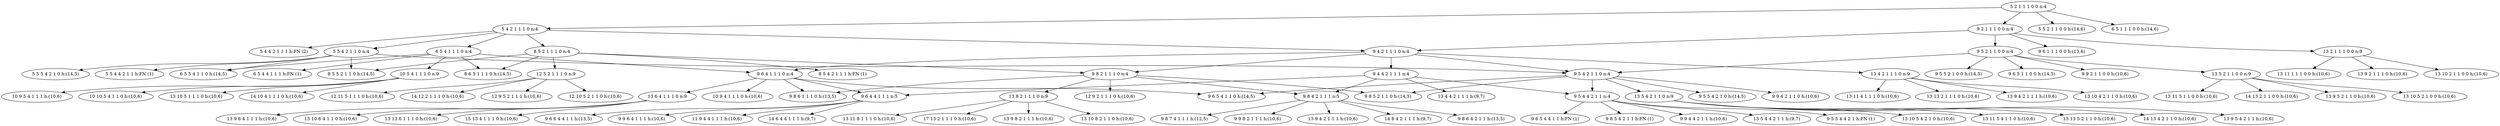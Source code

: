 strict digraph sapling1 {
overlap = none;
// 6: 5 1 1 1 1 1
66 [label="5 2 1 1 1 0 0 n:4"];
66 -> 25418
66 -> 25417
66 -> 25416
66 -> 25365
25418 [label="5 4 2 1 1 1 0 n:4"];
25418 -> 25481
25418 -> 25480
25418 -> 25479
25418 -> 25478
25418 -> 25415
25481 [label="5 4 4 2 1 1 1 h:FN (2)"];
25480 [label="5 5 4 2 1 1 0 n:4"];
25480 -> 91358
25480 -> 91357
25480 -> 91356
25480 -> 91355
25480 -> 91283
91358 [label="5 5 4 4 2 1 1 h:FN (1)"];
91357 [label="5 5 5 4 2 1 0 h:(14,5)"];
91356 [label="6 5 5 4 1 1 0 h:(14,5)"];
91355 [label="8 5 5 2 1 1 0 h:(14,5)"];
91283 [label="9 5 4 2 1 1 0 n:4"];
91283 -> 91354
91283 -> 91353
91283 -> 91352
91283 -> 91351
91283 -> 91350
91283 -> 91349
91354 [label="9 5 4 4 2 1 1 n:4"];
91354 -> 92351
91354 -> 92350
91354 -> 92349
91354 -> 92348
91354 -> 92347
92351 [label="9 5 5 4 4 2 1 h:FN (1)"];
92350 [label="9 6 5 4 4 1 1 h:FN (1)"];
92349 [label="9 8 5 4 2 1 1 h:FN (1)"];
92348 [label="9 9 4 4 2 1 1 h:(10,6)"];
92347 [label="13 5 4 4 2 1 1 h:(9,7)"];
91353 [label="9 5 5 4 2 1 0 h:(14,5)"];
91352 [label="9 6 5 4 1 1 0 h:(14,5)"];
91351 [label="9 8 5 2 1 1 0 h:(14,5)"];
91350 [label="9 9 4 2 1 1 0 h:(10,6)"];
91349 [label="13 5 4 2 1 1 0 n:9"];
91349 -> 92386
91349 -> 92385
91349 -> 92384
91349 -> 92383
91349 -> 92382
92386 [label="13 9 5 4 2 1 1 h:(10,6)"];
92385 [label="13 10 5 4 2 1 0 h:(10,6)"];
92384 [label="13 11 5 4 1 1 0 h:(10,6)"];
92383 [label="13 13 5 2 1 1 0 h:(10,6)"];
92382 [label="14 13 4 2 1 1 0 h:(10,6)"];
25479 [label="6 5 4 1 1 1 0 n:4"];
25479 -> 91608
25479 -> 91356
25479 -> 91607
25479 -> 91548
25479 -> 91519
91608 [label="6 5 4 4 1 1 1 h:FN (1)"];
91607 [label="8 6 5 1 1 1 0 h:(14,5)"];
91548 [label="9 6 4 1 1 1 0 n:4"];
91548 -> 91606
91548 -> 91352
91548 -> 91605
91548 -> 91604
91548 -> 91603
91606 [label="9 6 4 4 1 1 1 n:5"];
91606 -> 92429
91606 -> 92428
91606 -> 92427
91606 -> 92426
92429 [label="9 6 6 4 4 1 1 h:(13,5)"];
92428 [label="9 9 6 4 1 1 1 h:(10,6)"];
92427 [label="11 9 4 4 1 1 1 h:(10,6)"];
92426 [label="14 6 4 4 1 1 1 h:(9,7)"];
91605 [label="9 8 6 1 1 1 0 h:(13,5)"];
91604 [label="10 9 4 1 1 1 0 h:(10,6)"];
91603 [label="13 6 4 1 1 1 0 n:9"];
91603 -> 92457
91603 -> 92456
91603 -> 92455
91603 -> 92454
92457 [label="13 9 6 4 1 1 1 h:(10,6)"];
92456 [label="13 10 6 4 1 1 0 h:(10,6)"];
92455 [label="13 13 6 1 1 1 0 h:(10,6)"];
92454 [label="15 13 4 1 1 1 0 h:(10,6)"];
91519 [label="10 5 4 1 1 1 0 n:9"];
91519 -> 91547
91519 -> 91546
91519 -> 24782
91519 -> 91545
91547 [label="10 9 5 4 1 1 1 h:(10,6)"];
91546 [label="10 10 5 4 1 1 0 h:(10,6)"];
24782 [label="13 10 5 1 1 1 0 h:(10,6)"];
91545 [label="14 10 4 1 1 1 0 h:(10,6)"];
25478 [label="8 5 2 1 1 1 0 n:4"];
25478 -> 91848
25478 -> 91355
25478 -> 91607
25478 -> 91792
25478 -> 91762
91848 [label="8 5 4 2 1 1 1 h:FN (1)"];
91792 [label="9 8 2 1 1 1 0 n:4"];
91792 -> 91847
91792 -> 91351
91792 -> 91605
91792 -> 91846
91792 -> 91845
91847 [label="9 8 4 2 1 1 1 n:5"];
91847 -> 92508
91847 -> 92507
91847 -> 92506
91847 -> 92505
91847 -> 92504
92508 [label="9 8 6 4 2 1 1 h:(13,5)"];
92507 [label="9 8 7 4 1 1 1 h:(12,5)"];
92506 [label="9 9 8 2 1 1 1 h:(10,6)"];
92505 [label="13 9 4 2 1 1 1 h:(10,6)"];
92504 [label="14 8 4 2 1 1 1 h:(9,7)"];
91846 [label="12 9 2 1 1 1 0 h:(10,6)"];
91845 [label="13 8 2 1 1 1 0 n:9"];
91845 -> 92534
91845 -> 92533
91845 -> 92532
91845 -> 92531
92534 [label="13 9 8 2 1 1 1 h:(10,6)"];
92533 [label="13 10 8 2 1 1 0 h:(10,6)"];
92532 [label="13 11 8 1 1 1 0 h:(10,6)"];
92531 [label="17 13 2 1 1 1 0 h:(10,6)"];
91762 [label="12 5 2 1 1 1 0 n:9"];
91762 -> 91791
91762 -> 91790
91762 -> 91789
91762 -> 91788
91791 [label="12 9 5 2 1 1 1 h:(10,6)"];
91790 [label="12 10 5 2 1 1 0 h:(10,6)"];
91789 [label="12 11 5 1 1 1 0 h:(10,6)"];
91788 [label="14 12 2 1 1 1 0 h:(10,6)"];
25415 [label="9 4 2 1 1 1 0 n:4"];
25415 -> 92090
25415 -> 91283
25415 -> 91548
25415 -> 91792
25415 -> 92059
92090 [label="9 4 4 2 1 1 1 n:4"];
92090 -> 91354
92090 -> 91606
92090 -> 91847
92090 -> 92136
92136 [label="13 4 4 2 1 1 1 h:(9,7)"];
92059 [label="13 4 2 1 1 1 0 n:9"];
92059 -> 92089
92059 -> 92088
92059 -> 92087
92059 -> 92086
92089 [label="13 9 4 2 1 1 1 h:(10,6)"];
92088 [label="13 10 4 2 1 1 0 h:(10,6)"];
92087 [label="13 11 4 1 1 1 0 h:(10,6)"];
92086 [label="13 13 2 1 1 1 0 h:(10,6)"];
25417 [label="5 5 2 1 1 0 0 h:(14,6)"];
25416 [label="6 5 1 1 1 0 0 h:(14,6)"];
25365 [label="9 2 1 1 1 0 0 n:4"];
25365 -> 25415
25365 -> 25414
25365 -> 25413
25365 -> 25412
25414 [label="9 5 2 1 1 0 0 n:4"];
25414 -> 91283
25414 -> 92268
25414 -> 92267
25414 -> 92266
25414 -> 92237
92268 [label="9 5 5 2 1 0 0 h:(14,5)"];
92267 [label="9 6 5 1 1 0 0 h:(14,5)"];
92266 [label="9 9 2 1 1 0 0 h:(10,6)"];
92237 [label="13 5 2 1 1 0 0 n:9"];
92237 -> 91316
92237 -> 92265
92237 -> 92264
92237 -> 92263
91316 [label="13 9 5 2 1 1 0 h:(10,6)"];
92265 [label="13 10 5 2 1 0 0 h:(10,6)"];
92264 [label="13 11 5 1 1 0 0 h:(10,6)"];
92263 [label="14 13 2 1 1 0 0 h:(10,6)"];
25413 [label="9 6 1 1 1 0 0 h:(13,6)"];
25412 [label="13 2 1 1 1 0 0 n:9"];
25412 -> 91876
25412 -> 92291
25412 -> 92290
91876 [label="13 9 2 1 1 1 0 h:(10,6)"];
92291 [label="13 10 2 1 1 0 0 h:(10,6)"];
92290 [label="13 11 1 1 1 0 0 h:(10,6)"];
}
